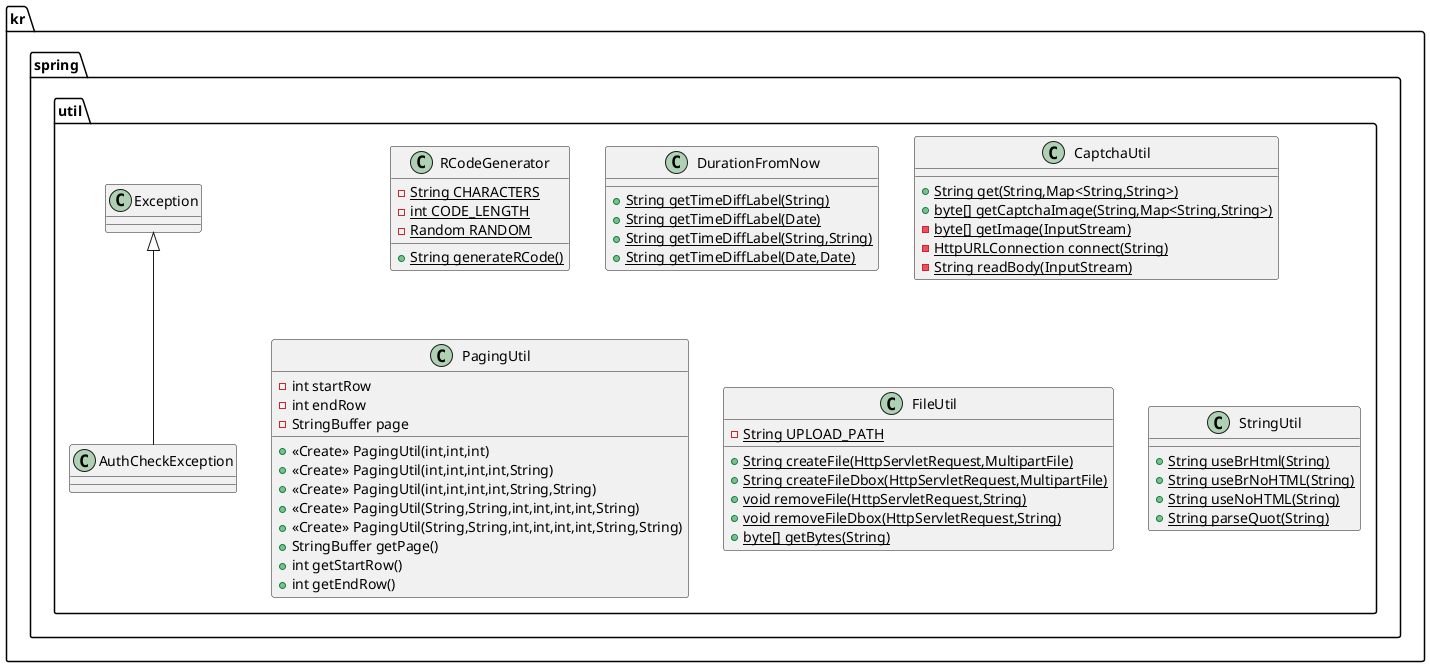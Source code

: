@startuml
class kr.spring.util.RCodeGenerator {
- {static} String CHARACTERS
- {static} int CODE_LENGTH
- {static} Random RANDOM
+ {static} String generateRCode()
}


class kr.spring.util.DurationFromNow {
+ {static} String getTimeDiffLabel(String)
+ {static} String getTimeDiffLabel(Date)
+ {static} String getTimeDiffLabel(String,String)
+ {static} String getTimeDiffLabel(Date,Date)
}

class kr.spring.util.CaptchaUtil {
+ {static} String get(String,Map<String,String>)
+ {static} byte[] getCaptchaImage(String,Map<String,String>)
- {static} byte[] getImage(InputStream)
- {static} HttpURLConnection connect(String)
- {static} String readBody(InputStream)
}

class kr.spring.util.PagingUtil {
- int startRow
- int endRow
- StringBuffer page
+ <<Create>> PagingUtil(int,int,int)
+ <<Create>> PagingUtil(int,int,int,int,String)
+ <<Create>> PagingUtil(int,int,int,int,String,String)
+ <<Create>> PagingUtil(String,String,int,int,int,int,String)
+ <<Create>> PagingUtil(String,String,int,int,int,int,String,String)
+ StringBuffer getPage()
+ int getStartRow()
+ int getEndRow()
}


class kr.spring.util.AuthCheckException {
}
class kr.spring.util.FileUtil {
- {static} String UPLOAD_PATH
+ {static} String createFile(HttpServletRequest,MultipartFile)
+ {static} String createFileDbox(HttpServletRequest,MultipartFile)
+ {static} void removeFile(HttpServletRequest,String)
+ {static} void removeFileDbox(HttpServletRequest,String)
+ {static} byte[] getBytes(String)
}


class kr.spring.util.StringUtil {
+ {static} String useBrHtml(String)
+ {static} String useBrNoHTML(String)
+ {static} String useNoHTML(String)
+ {static} String parseQuot(String)
}



kr.spring.util.Exception <|-- kr.spring.util.AuthCheckException
@enduml